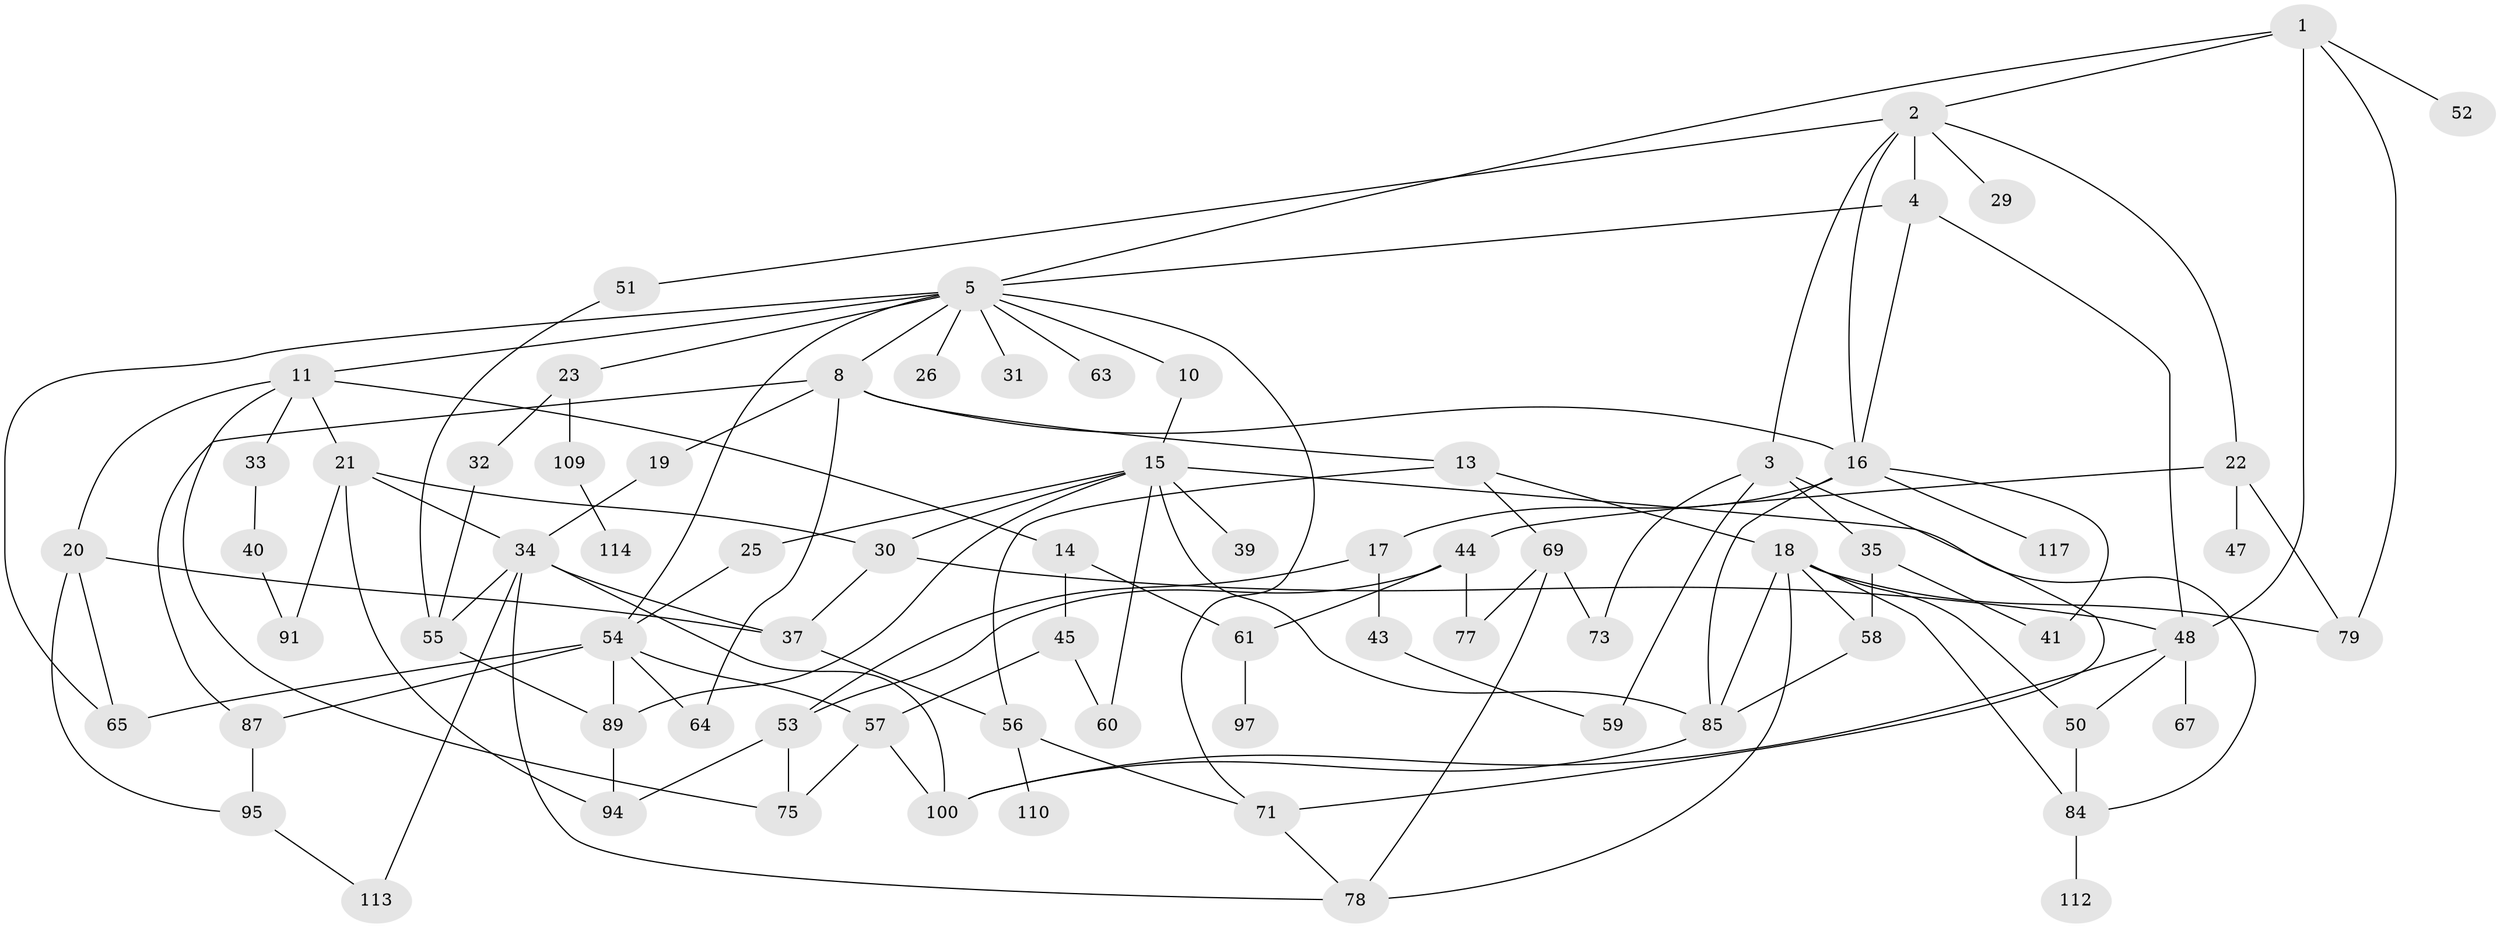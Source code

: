 // Generated by graph-tools (version 1.1) at 2025/23/03/03/25 07:23:34]
// undirected, 75 vertices, 125 edges
graph export_dot {
graph [start="1"]
  node [color=gray90,style=filled];
  1 [super="+7"];
  2 [super="+6"];
  3 [super="+81"];
  4 [super="+42"];
  5 [super="+9"];
  8 [super="+12"];
  10;
  11 [super="+62"];
  13 [super="+101"];
  14;
  15 [super="+24"];
  16 [super="+80"];
  17;
  18 [super="+86"];
  19;
  20 [super="+27"];
  21 [super="+28"];
  22;
  23;
  25;
  26;
  29;
  30 [super="+70"];
  31 [super="+49"];
  32 [super="+38"];
  33;
  34 [super="+36"];
  35 [super="+104"];
  37 [super="+82"];
  39;
  40 [super="+68"];
  41 [super="+72"];
  43 [super="+46"];
  44 [super="+93"];
  45 [super="+96"];
  47;
  48 [super="+66"];
  50 [super="+76"];
  51 [super="+83"];
  52;
  53 [super="+92"];
  54 [super="+107"];
  55;
  56 [super="+106"];
  57 [super="+74"];
  58;
  59 [super="+98"];
  60;
  61 [super="+103"];
  63;
  64;
  65 [super="+105"];
  67;
  69 [super="+88"];
  71;
  73 [super="+90"];
  75;
  77;
  78;
  79;
  84 [super="+102"];
  85 [super="+116"];
  87;
  89 [super="+115"];
  91 [super="+111"];
  94 [super="+99"];
  95 [super="+108"];
  97;
  100;
  109;
  110;
  112;
  113;
  114;
  117;
  1 -- 2;
  1 -- 5;
  1 -- 79;
  1 -- 52;
  1 -- 48;
  2 -- 3;
  2 -- 4;
  2 -- 51;
  2 -- 16;
  2 -- 29;
  2 -- 22;
  3 -- 35;
  3 -- 71;
  3 -- 73;
  3 -- 59;
  4 -- 48;
  4 -- 16;
  4 -- 5;
  5 -- 8;
  5 -- 23;
  5 -- 26;
  5 -- 31;
  5 -- 63;
  5 -- 65;
  5 -- 71;
  5 -- 10;
  5 -- 11;
  5 -- 54;
  8 -- 13;
  8 -- 16;
  8 -- 64;
  8 -- 19;
  8 -- 87;
  10 -- 15;
  11 -- 14;
  11 -- 20;
  11 -- 21;
  11 -- 33;
  11 -- 75;
  13 -- 18;
  13 -- 69;
  13 -- 56;
  14 -- 45;
  14 -- 61;
  15 -- 60;
  15 -- 89;
  15 -- 84;
  15 -- 85;
  15 -- 39;
  15 -- 25;
  15 -- 30;
  16 -- 17;
  16 -- 41;
  16 -- 117;
  16 -- 85;
  17 -- 43;
  17 -- 53;
  18 -- 58;
  18 -- 78;
  18 -- 84;
  18 -- 85;
  18 -- 79;
  18 -- 50;
  19 -- 34;
  20 -- 65;
  20 -- 37;
  20 -- 95;
  21 -- 91;
  21 -- 34;
  21 -- 30;
  21 -- 94;
  22 -- 44;
  22 -- 47;
  22 -- 79;
  23 -- 32;
  23 -- 109;
  25 -- 54;
  30 -- 48;
  30 -- 37;
  32 -- 55;
  33 -- 40;
  34 -- 113;
  34 -- 37;
  34 -- 78;
  34 -- 100;
  34 -- 55;
  35 -- 41;
  35 -- 58;
  37 -- 56;
  40 -- 91;
  43 -- 59;
  44 -- 77;
  44 -- 61;
  44 -- 53;
  45 -- 60;
  45 -- 57;
  48 -- 50;
  48 -- 67;
  48 -- 100;
  50 -- 84;
  51 -- 55;
  53 -- 94;
  53 -- 75;
  54 -- 57;
  54 -- 64;
  54 -- 87;
  54 -- 65;
  54 -- 89;
  55 -- 89;
  56 -- 71;
  56 -- 110;
  57 -- 75;
  57 -- 100;
  58 -- 85;
  61 -- 97;
  69 -- 73;
  69 -- 77;
  69 -- 78;
  71 -- 78;
  84 -- 112;
  85 -- 100;
  87 -- 95;
  89 -- 94;
  95 -- 113;
  109 -- 114;
}
